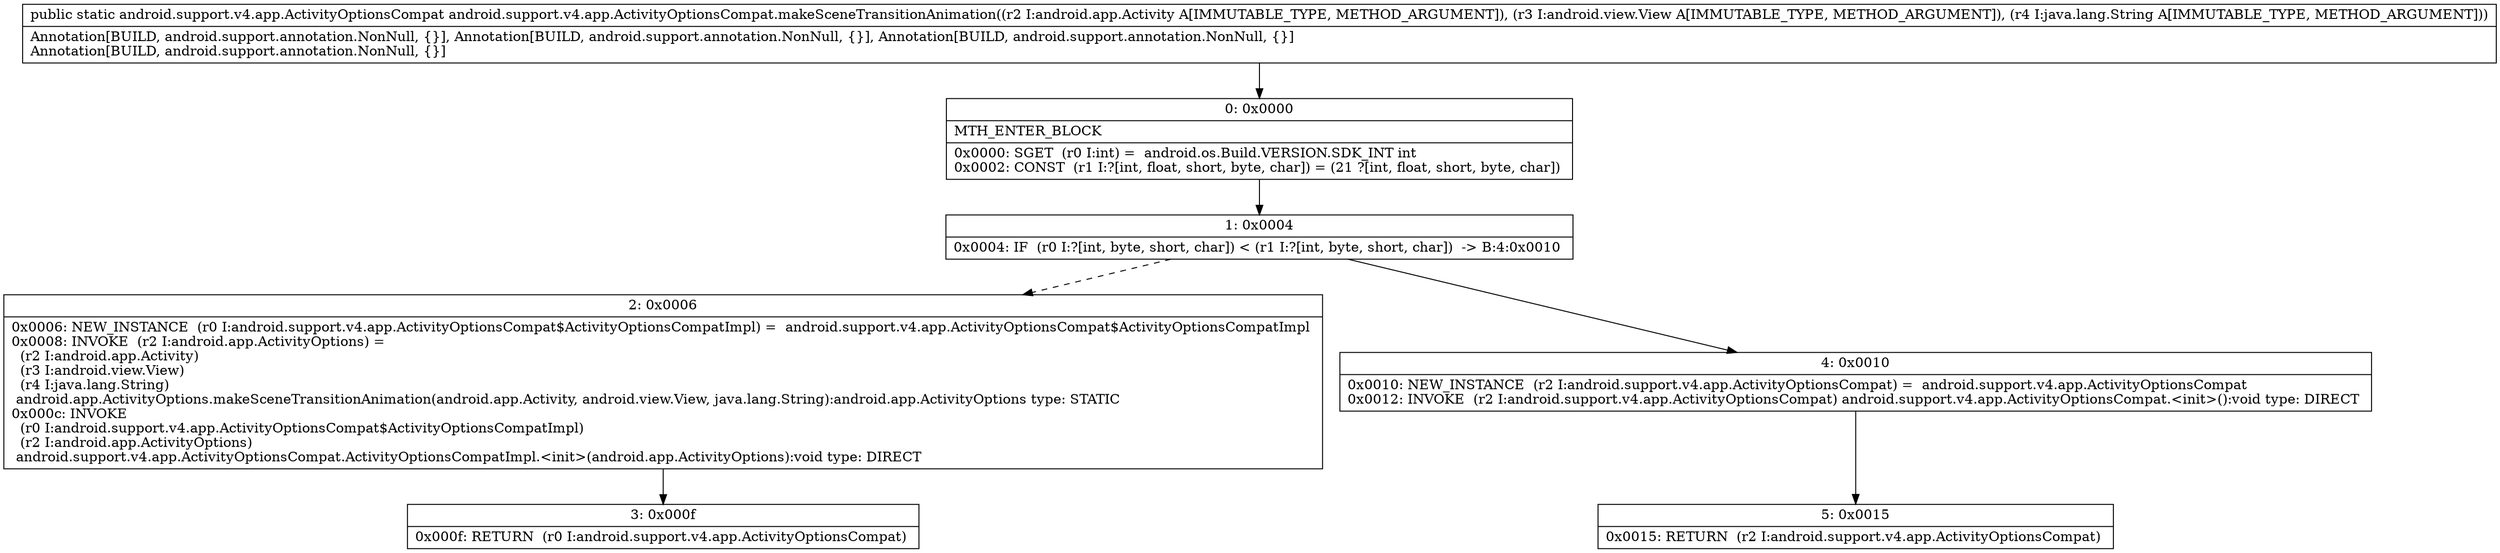 digraph "CFG forandroid.support.v4.app.ActivityOptionsCompat.makeSceneTransitionAnimation(Landroid\/app\/Activity;Landroid\/view\/View;Ljava\/lang\/String;)Landroid\/support\/v4\/app\/ActivityOptionsCompat;" {
Node_0 [shape=record,label="{0\:\ 0x0000|MTH_ENTER_BLOCK\l|0x0000: SGET  (r0 I:int) =  android.os.Build.VERSION.SDK_INT int \l0x0002: CONST  (r1 I:?[int, float, short, byte, char]) = (21 ?[int, float, short, byte, char]) \l}"];
Node_1 [shape=record,label="{1\:\ 0x0004|0x0004: IF  (r0 I:?[int, byte, short, char]) \< (r1 I:?[int, byte, short, char])  \-\> B:4:0x0010 \l}"];
Node_2 [shape=record,label="{2\:\ 0x0006|0x0006: NEW_INSTANCE  (r0 I:android.support.v4.app.ActivityOptionsCompat$ActivityOptionsCompatImpl) =  android.support.v4.app.ActivityOptionsCompat$ActivityOptionsCompatImpl \l0x0008: INVOKE  (r2 I:android.app.ActivityOptions) = \l  (r2 I:android.app.Activity)\l  (r3 I:android.view.View)\l  (r4 I:java.lang.String)\l android.app.ActivityOptions.makeSceneTransitionAnimation(android.app.Activity, android.view.View, java.lang.String):android.app.ActivityOptions type: STATIC \l0x000c: INVOKE  \l  (r0 I:android.support.v4.app.ActivityOptionsCompat$ActivityOptionsCompatImpl)\l  (r2 I:android.app.ActivityOptions)\l android.support.v4.app.ActivityOptionsCompat.ActivityOptionsCompatImpl.\<init\>(android.app.ActivityOptions):void type: DIRECT \l}"];
Node_3 [shape=record,label="{3\:\ 0x000f|0x000f: RETURN  (r0 I:android.support.v4.app.ActivityOptionsCompat) \l}"];
Node_4 [shape=record,label="{4\:\ 0x0010|0x0010: NEW_INSTANCE  (r2 I:android.support.v4.app.ActivityOptionsCompat) =  android.support.v4.app.ActivityOptionsCompat \l0x0012: INVOKE  (r2 I:android.support.v4.app.ActivityOptionsCompat) android.support.v4.app.ActivityOptionsCompat.\<init\>():void type: DIRECT \l}"];
Node_5 [shape=record,label="{5\:\ 0x0015|0x0015: RETURN  (r2 I:android.support.v4.app.ActivityOptionsCompat) \l}"];
MethodNode[shape=record,label="{public static android.support.v4.app.ActivityOptionsCompat android.support.v4.app.ActivityOptionsCompat.makeSceneTransitionAnimation((r2 I:android.app.Activity A[IMMUTABLE_TYPE, METHOD_ARGUMENT]), (r3 I:android.view.View A[IMMUTABLE_TYPE, METHOD_ARGUMENT]), (r4 I:java.lang.String A[IMMUTABLE_TYPE, METHOD_ARGUMENT]))  | Annotation[BUILD, android.support.annotation.NonNull, \{\}], Annotation[BUILD, android.support.annotation.NonNull, \{\}], Annotation[BUILD, android.support.annotation.NonNull, \{\}]\lAnnotation[BUILD, android.support.annotation.NonNull, \{\}]\l}"];
MethodNode -> Node_0;
Node_0 -> Node_1;
Node_1 -> Node_2[style=dashed];
Node_1 -> Node_4;
Node_2 -> Node_3;
Node_4 -> Node_5;
}


